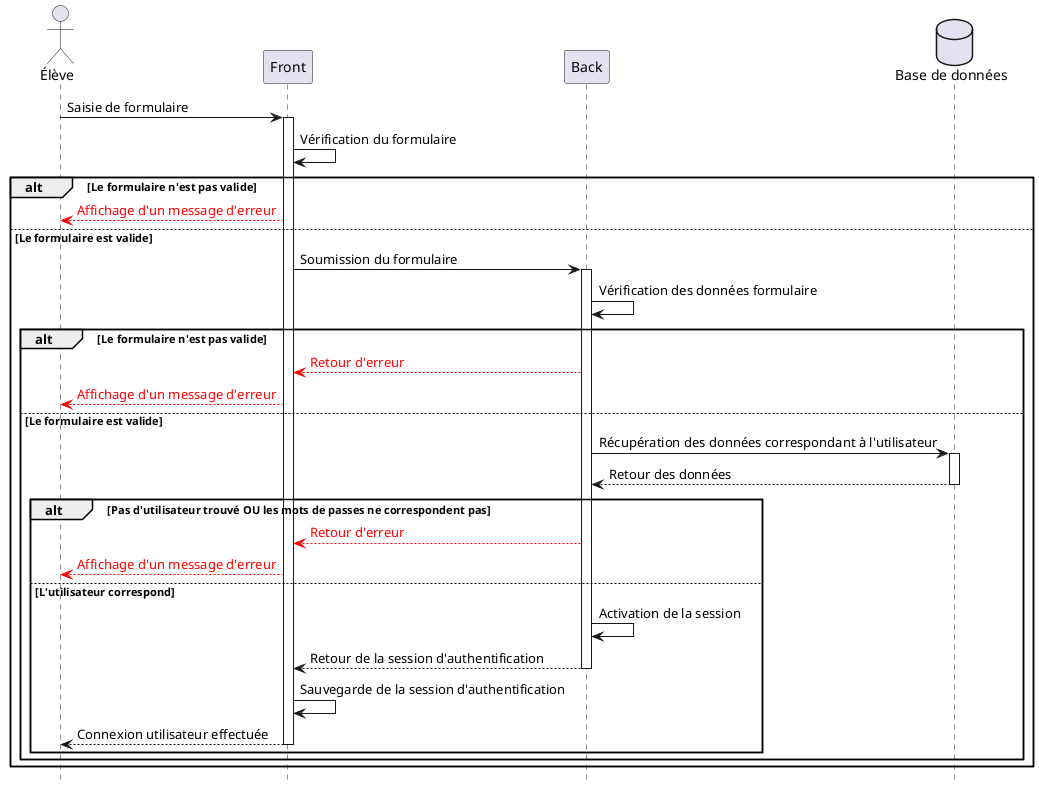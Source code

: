 @startuml

hide footbox

actor Élève as user
participant Front as front
participant Back as back
database "Base de données" as db

user -> front ++ : Saisie de formulaire
    front -> front : Vérification du formulaire
    alt Le formulaire n'est pas valide
        front -[#red]-> user : <font color=red>Affichage d'un message d'erreur
    else Le formulaire est valide
        front -> back ++ : Soumission du formulaire

            back -> back : Vérification des données formulaire
            
            alt Le formulaire n'est pas valide
                back -[#red]-> front : <font color=red>Retour d'erreur
                front -[#red]-> user : <font color=red>Affichage d'un message d'erreur

            else Le formulaire est valide

                back -> db ++ : Récupération des données correspondant à l'utilisateur
                return Retour des données

                alt Pas d'utilisateur trouvé OU les mots de passes ne correspondent pas
                    back -[#red]-> front : <font color=red>Retour d'erreur
                    front -[#red]-> user : <font color=red>Affichage d'un message d'erreur


                else L'utilisateur correspond
                    back -> back : Activation de la session
                    return Retour de la session d'authentification

                    front -> front : Sauvegarde de la session d'authentification

                    return Connexion utilisateur effectuée
                end

                
            end
        
    end
    

@enduml
